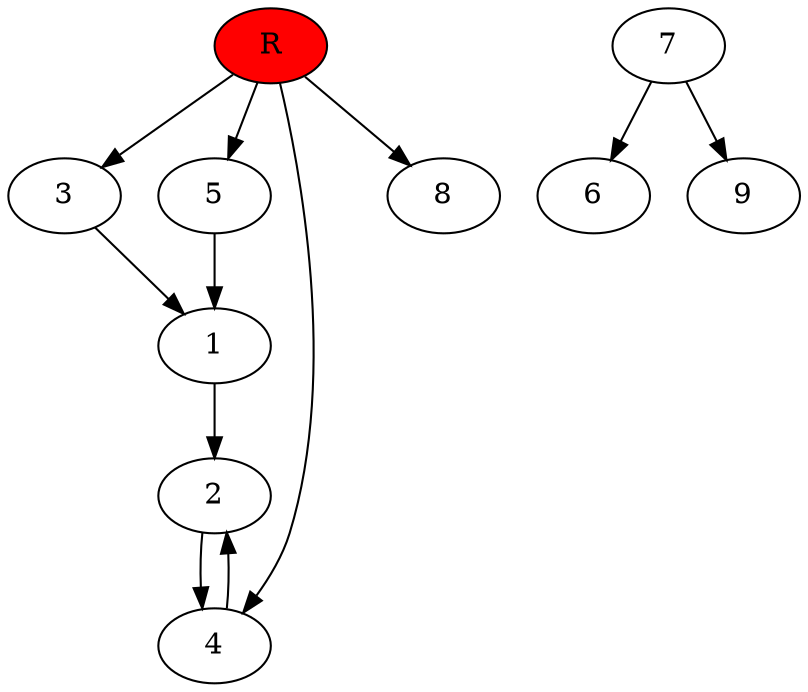 digraph prb35413 {
	1
	2
	3
	4
	5
	6
	7
	8
	R [fillcolor="#ff0000" style=filled]
	1 -> 2
	2 -> 4
	3 -> 1
	4 -> 2
	5 -> 1
	7 -> 6
	7 -> 9
	R -> 3
	R -> 4
	R -> 5
	R -> 8
}
